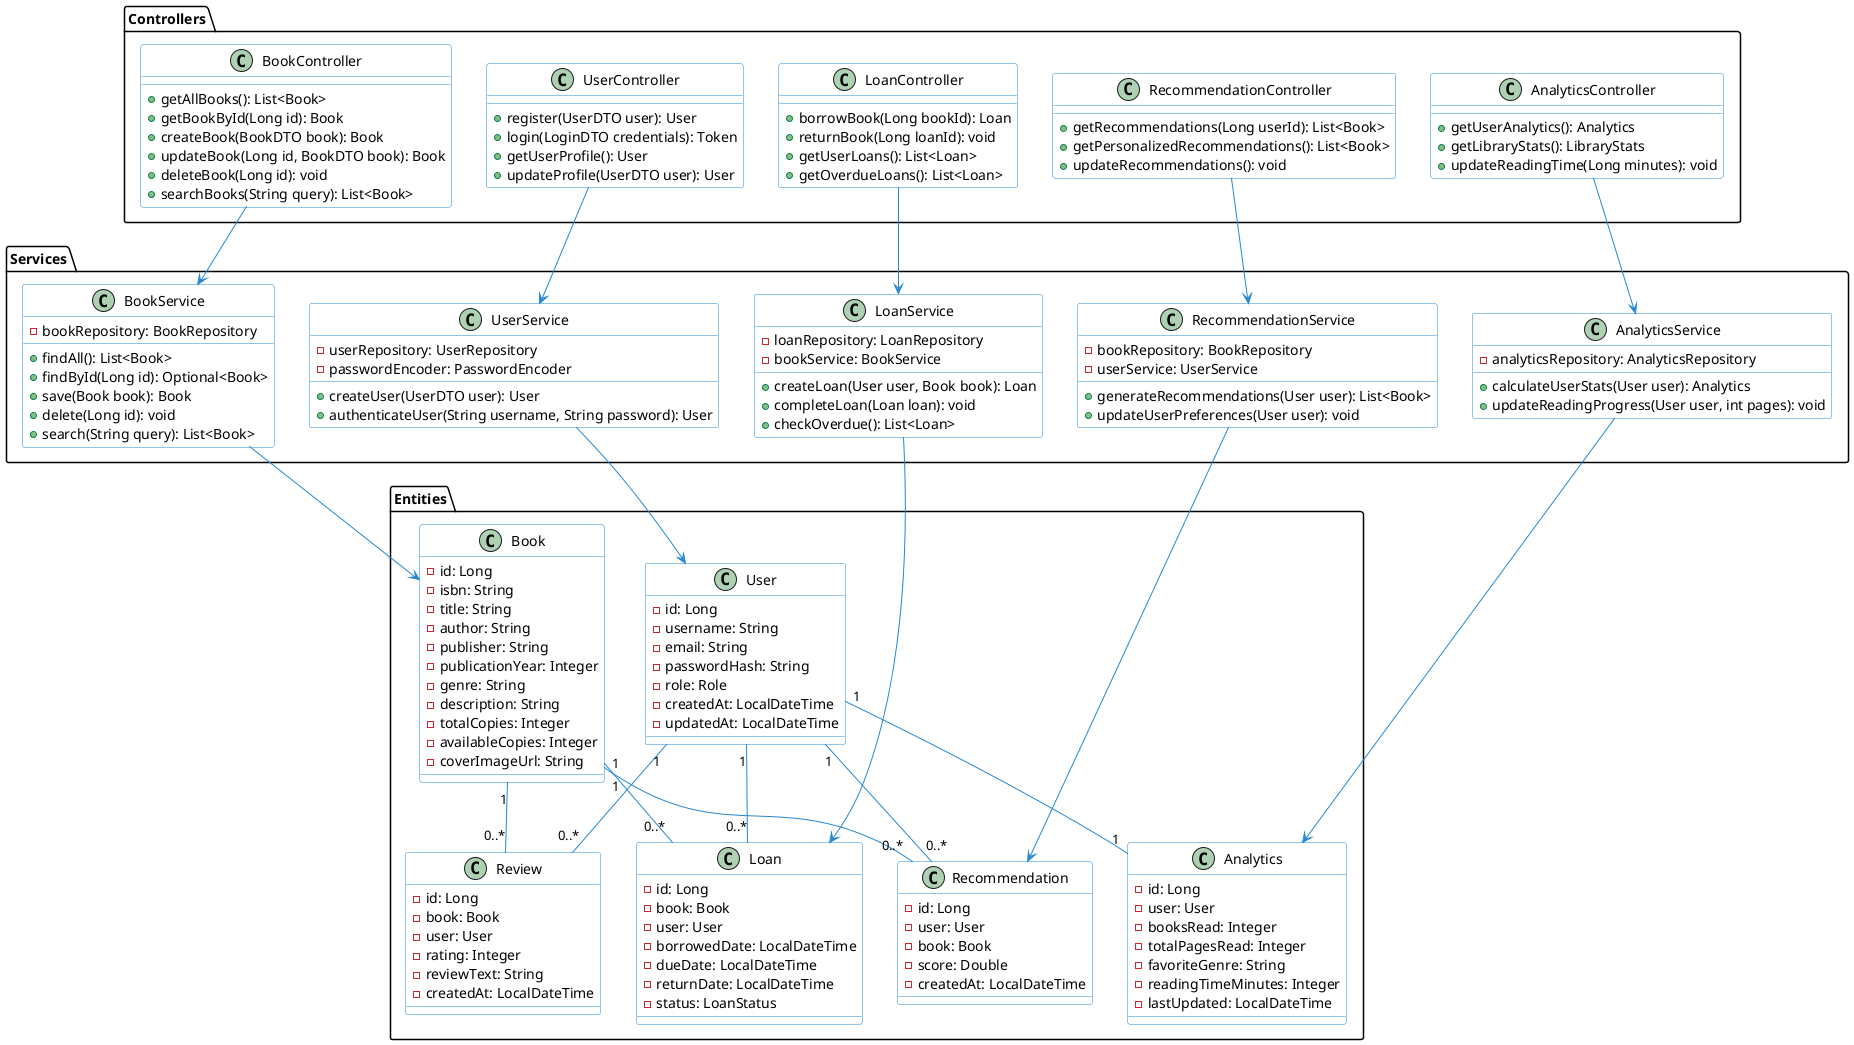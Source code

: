 @startuml Library Management System - Class Diagram

skinparam class {
    BackgroundColor White
    ArrowColor #2688d4
    BorderColor #2688d4
}

package "Controllers" {
    class BookController {
        + getAllBooks(): List<Book>
        + getBookById(Long id): Book
        + createBook(BookDTO book): Book
        + updateBook(Long id, BookDTO book): Book
        + deleteBook(Long id): void
        + searchBooks(String query): List<Book>
    }

    class RecommendationController {
        + getRecommendations(Long userId): List<Book>
        + getPersonalizedRecommendations(): List<Book>
        + updateRecommendations(): void
    }

    class UserController {
        + register(UserDTO user): User
        + login(LoginDTO credentials): Token
        + getUserProfile(): User
        + updateProfile(UserDTO user): User
    }

    class LoanController {
        + borrowBook(Long bookId): Loan
        + returnBook(Long loanId): void
        + getUserLoans(): List<Loan>
        + getOverdueLoans(): List<Loan>
    }

    class AnalyticsController {
        + getUserAnalytics(): Analytics
        + getLibraryStats(): LibraryStats
        + updateReadingTime(Long minutes): void
    }
}

package "Services" {
    class BookService {
        - bookRepository: BookRepository
        + findAll(): List<Book>
        + findById(Long id): Optional<Book>
        + save(Book book): Book
        + delete(Long id): void
        + search(String query): List<Book>
    }

    class RecommendationService {
        - bookRepository: BookRepository
        - userService: UserService
        + generateRecommendations(User user): List<Book>
        + updateUserPreferences(User user): void
    }

    class UserService {
        - userRepository: UserRepository
        - passwordEncoder: PasswordEncoder
        + createUser(UserDTO user): User
        + authenticateUser(String username, String password): User
    }

    class LoanService {
        - loanRepository: LoanRepository
        - bookService: BookService
        + createLoan(User user, Book book): Loan
        + completeLoan(Loan loan): void
        + checkOverdue(): List<Loan>
    }

    class AnalyticsService {
        - analyticsRepository: AnalyticsRepository
        + calculateUserStats(User user): Analytics
        + updateReadingProgress(User user, int pages): void
    }
}

package "Entities" {
    class Book {
        - id: Long
        - isbn: String
        - title: String
        - author: String
        - publisher: String
        - publicationYear: Integer
        - genre: String
        - description: String
        - totalCopies: Integer
        - availableCopies: Integer
        - coverImageUrl: String
    }

    class User {
        - id: Long
        - username: String
        - email: String
        - passwordHash: String
        - role: Role
        - createdAt: LocalDateTime
        - updatedAt: LocalDateTime
    }

    class Loan {
        - id: Long
        - book: Book
        - user: User
        - borrowedDate: LocalDateTime
        - dueDate: LocalDateTime
        - returnDate: LocalDateTime
        - status: LoanStatus
    }

    class Review {
        - id: Long
        - book: Book
        - user: User
        - rating: Integer
        - reviewText: String
        - createdAt: LocalDateTime
    }

    class Recommendation {
        - id: Long
        - user: User
        - book: Book
        - score: Double
        - createdAt: LocalDateTime
    }

    class Analytics {
        - id: Long
        - user: User
        - booksRead: Integer
        - totalPagesRead: Integer
        - favoriteGenre: String
        - readingTimeMinutes: Integer
        - lastUpdated: LocalDateTime
    }
}

' Relationships
BookController --> BookService
RecommendationController --> RecommendationService
UserController --> UserService
LoanController --> LoanService
AnalyticsController --> AnalyticsService

BookService --> Book
UserService --> User
LoanService --> Loan
RecommendationService --> Recommendation
AnalyticsService --> Analytics

Book "1" -- "0..*" Loan
Book "1" -- "0..*" Review
Book "1" -- "0..*" Recommendation

User "1" -- "0..*" Loan
User "1" -- "0..*" Review
User "1" -- "0..*" Recommendation
User "1" -- "1" Analytics

@enduml
